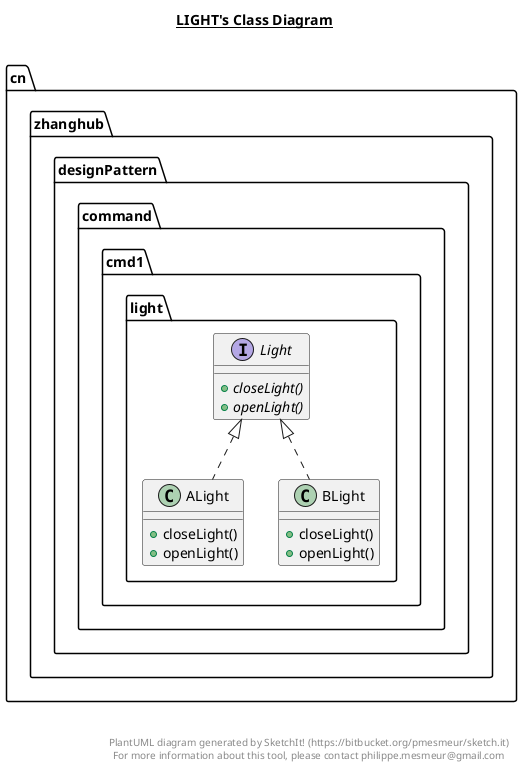 @startuml

title __LIGHT's Class Diagram__\n

  namespace cn.zhanghub.designPattern.command.cmd1.light {
    class cn.zhanghub.designPattern.command.cmd1.light.ALight {
        + closeLight()
        + openLight()
    }
  }
  

  namespace cn.zhanghub.designPattern.command.cmd1.light {
    class cn.zhanghub.designPattern.command.cmd1.light.BLight {
        + closeLight()
        + openLight()
    }
  }
  

  namespace cn.zhanghub.designPattern.command.cmd1.light {
    interface cn.zhanghub.designPattern.command.cmd1.light.Light {
        {abstract} + closeLight()
        {abstract} + openLight()
    }
  }
  

  cn.zhanghub.designPattern.command.cmd1.light.ALight .up.|> cn.zhanghub.designPattern.command.cmd1.light.Light
  cn.zhanghub.designPattern.command.cmd1.light.BLight .up.|> cn.zhanghub.designPattern.command.cmd1.light.Light


right footer


PlantUML diagram generated by SketchIt! (https://bitbucket.org/pmesmeur/sketch.it)
For more information about this tool, please contact philippe.mesmeur@gmail.com
endfooter

@enduml
